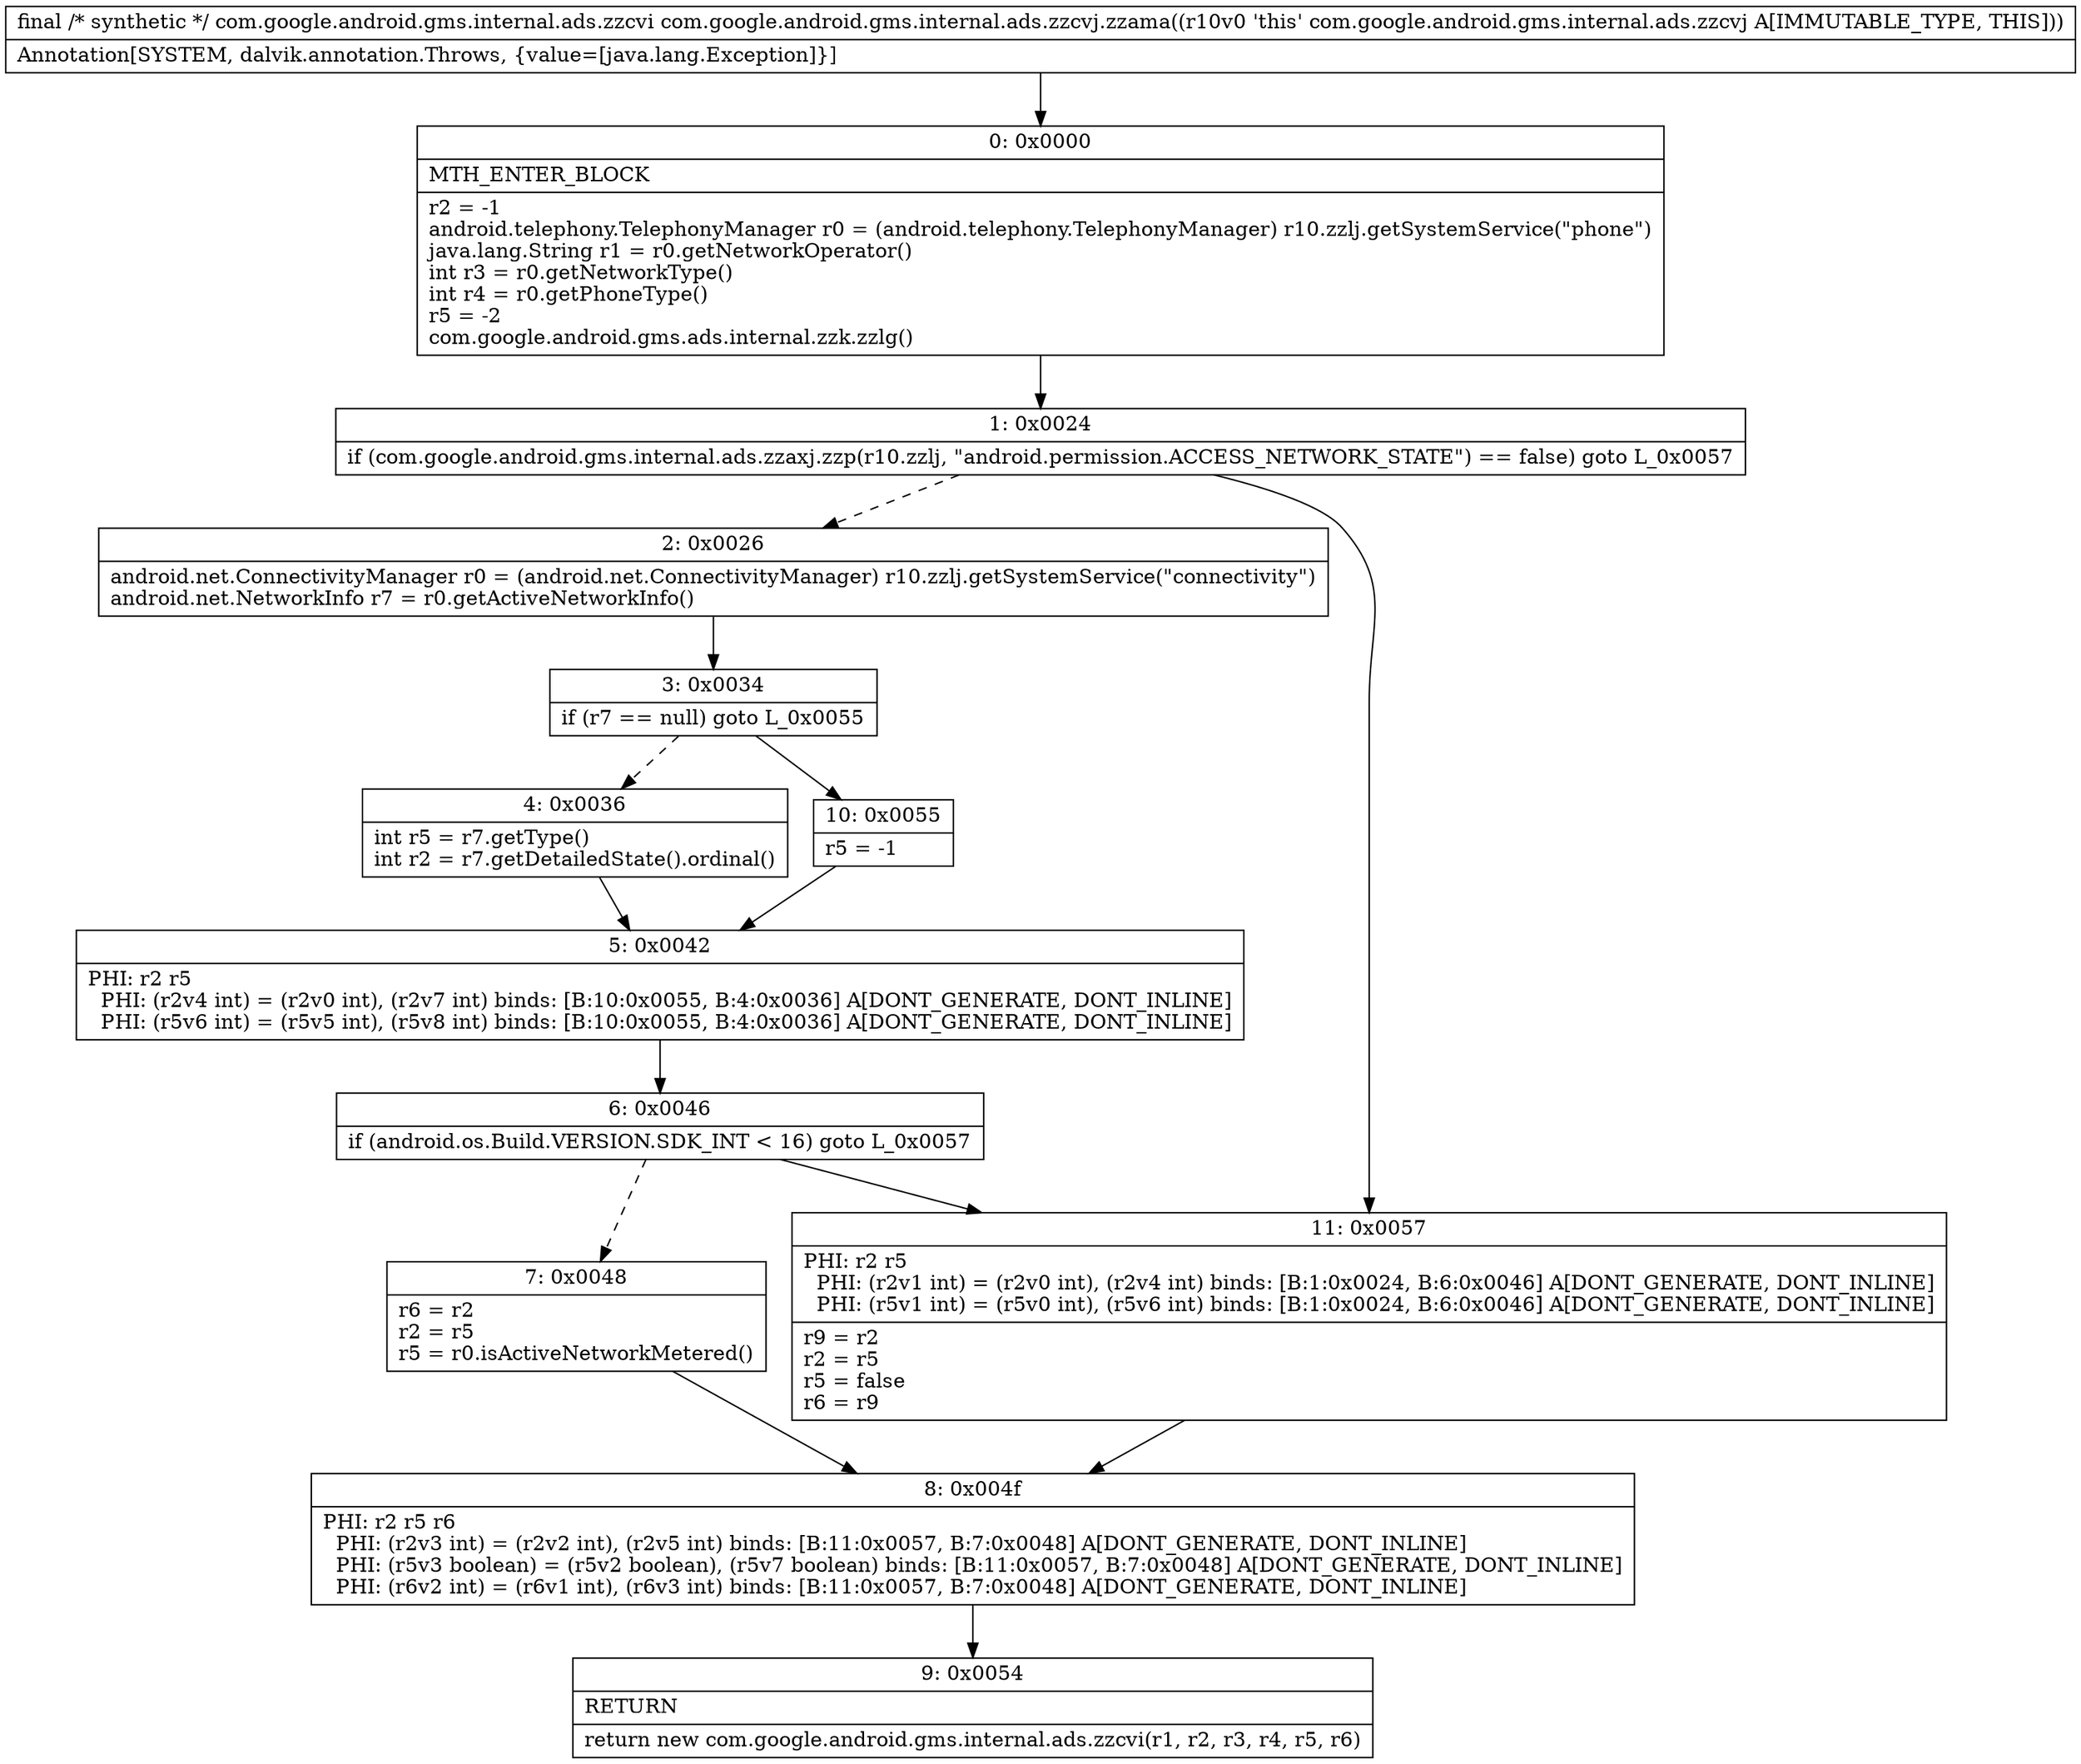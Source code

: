 digraph "CFG forcom.google.android.gms.internal.ads.zzcvj.zzama()Lcom\/google\/android\/gms\/internal\/ads\/zzcvi;" {
Node_0 [shape=record,label="{0\:\ 0x0000|MTH_ENTER_BLOCK\l|r2 = \-1\landroid.telephony.TelephonyManager r0 = (android.telephony.TelephonyManager) r10.zzlj.getSystemService(\"phone\")\ljava.lang.String r1 = r0.getNetworkOperator()\lint r3 = r0.getNetworkType()\lint r4 = r0.getPhoneType()\lr5 = \-2\lcom.google.android.gms.ads.internal.zzk.zzlg()\l}"];
Node_1 [shape=record,label="{1\:\ 0x0024|if (com.google.android.gms.internal.ads.zzaxj.zzp(r10.zzlj, \"android.permission.ACCESS_NETWORK_STATE\") == false) goto L_0x0057\l}"];
Node_2 [shape=record,label="{2\:\ 0x0026|android.net.ConnectivityManager r0 = (android.net.ConnectivityManager) r10.zzlj.getSystemService(\"connectivity\")\landroid.net.NetworkInfo r7 = r0.getActiveNetworkInfo()\l}"];
Node_3 [shape=record,label="{3\:\ 0x0034|if (r7 == null) goto L_0x0055\l}"];
Node_4 [shape=record,label="{4\:\ 0x0036|int r5 = r7.getType()\lint r2 = r7.getDetailedState().ordinal()\l}"];
Node_5 [shape=record,label="{5\:\ 0x0042|PHI: r2 r5 \l  PHI: (r2v4 int) = (r2v0 int), (r2v7 int) binds: [B:10:0x0055, B:4:0x0036] A[DONT_GENERATE, DONT_INLINE]\l  PHI: (r5v6 int) = (r5v5 int), (r5v8 int) binds: [B:10:0x0055, B:4:0x0036] A[DONT_GENERATE, DONT_INLINE]\l}"];
Node_6 [shape=record,label="{6\:\ 0x0046|if (android.os.Build.VERSION.SDK_INT \< 16) goto L_0x0057\l}"];
Node_7 [shape=record,label="{7\:\ 0x0048|r6 = r2\lr2 = r5\lr5 = r0.isActiveNetworkMetered()\l}"];
Node_8 [shape=record,label="{8\:\ 0x004f|PHI: r2 r5 r6 \l  PHI: (r2v3 int) = (r2v2 int), (r2v5 int) binds: [B:11:0x0057, B:7:0x0048] A[DONT_GENERATE, DONT_INLINE]\l  PHI: (r5v3 boolean) = (r5v2 boolean), (r5v7 boolean) binds: [B:11:0x0057, B:7:0x0048] A[DONT_GENERATE, DONT_INLINE]\l  PHI: (r6v2 int) = (r6v1 int), (r6v3 int) binds: [B:11:0x0057, B:7:0x0048] A[DONT_GENERATE, DONT_INLINE]\l}"];
Node_9 [shape=record,label="{9\:\ 0x0054|RETURN\l|return new com.google.android.gms.internal.ads.zzcvi(r1, r2, r3, r4, r5, r6)\l}"];
Node_10 [shape=record,label="{10\:\ 0x0055|r5 = \-1\l}"];
Node_11 [shape=record,label="{11\:\ 0x0057|PHI: r2 r5 \l  PHI: (r2v1 int) = (r2v0 int), (r2v4 int) binds: [B:1:0x0024, B:6:0x0046] A[DONT_GENERATE, DONT_INLINE]\l  PHI: (r5v1 int) = (r5v0 int), (r5v6 int) binds: [B:1:0x0024, B:6:0x0046] A[DONT_GENERATE, DONT_INLINE]\l|r9 = r2\lr2 = r5\lr5 = false\lr6 = r9\l}"];
MethodNode[shape=record,label="{final \/* synthetic *\/ com.google.android.gms.internal.ads.zzcvi com.google.android.gms.internal.ads.zzcvj.zzama((r10v0 'this' com.google.android.gms.internal.ads.zzcvj A[IMMUTABLE_TYPE, THIS]))  | Annotation[SYSTEM, dalvik.annotation.Throws, \{value=[java.lang.Exception]\}]\l}"];
MethodNode -> Node_0;
Node_0 -> Node_1;
Node_1 -> Node_2[style=dashed];
Node_1 -> Node_11;
Node_2 -> Node_3;
Node_3 -> Node_4[style=dashed];
Node_3 -> Node_10;
Node_4 -> Node_5;
Node_5 -> Node_6;
Node_6 -> Node_7[style=dashed];
Node_6 -> Node_11;
Node_7 -> Node_8;
Node_8 -> Node_9;
Node_10 -> Node_5;
Node_11 -> Node_8;
}

